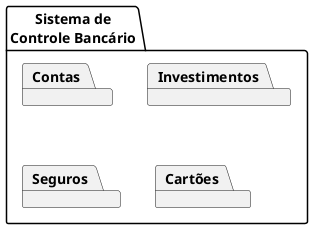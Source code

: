 @startuml


package "Sistema de\nControle Bancário" {
    
    
    package "Contas"
    package "Investimentos"
    package "Seguros"
    package "Cartões"

}

@enduml
